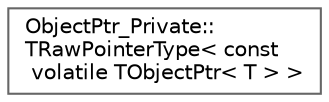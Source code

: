 digraph "Graphical Class Hierarchy"
{
 // INTERACTIVE_SVG=YES
 // LATEX_PDF_SIZE
  bgcolor="transparent";
  edge [fontname=Helvetica,fontsize=10,labelfontname=Helvetica,labelfontsize=10];
  node [fontname=Helvetica,fontsize=10,shape=box,height=0.2,width=0.4];
  rankdir="LR";
  Node0 [id="Node000000",label="ObjectPtr_Private::\lTRawPointerType\< const\l volatile TObjectPtr\< T \> \>",height=0.2,width=0.4,color="grey40", fillcolor="white", style="filled",URL="$da/d3c/structObjectPtr__Private_1_1TRawPointerType_3_01const_01volatile_01TObjectPtr_3_01T_01_4_01_4.html",tooltip=" "];
}
